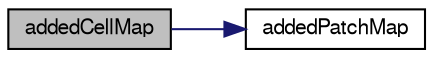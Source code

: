 digraph "addedCellMap"
{
  bgcolor="transparent";
  edge [fontname="FreeSans",fontsize="10",labelfontname="FreeSans",labelfontsize="10"];
  node [fontname="FreeSans",fontsize="10",shape=record];
  rankdir="LR";
  Node75 [label="addedCellMap",height=0.2,width=0.4,color="black", fillcolor="grey75", style="filled", fontcolor="black"];
  Node75 -> Node76 [color="midnightblue",fontsize="10",style="solid",fontname="FreeSans"];
  Node76 [label="addedPatchMap",height=0.2,width=0.4,color="black",URL="$a27354.html#a888812cd2f57c3609ca29b23ab176bef",tooltip="From added mesh patch index to new patch index or -1 if. "];
}
